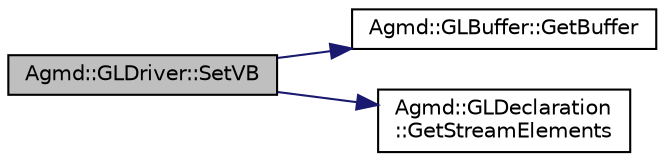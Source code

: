 digraph "Agmd::GLDriver::SetVB"
{
  edge [fontname="Helvetica",fontsize="10",labelfontname="Helvetica",labelfontsize="10"];
  node [fontname="Helvetica",fontsize="10",shape=record];
  rankdir="LR";
  Node1 [label="Agmd::GLDriver::SetVB",height=0.2,width=0.4,color="black", fillcolor="grey75", style="filled" fontcolor="black"];
  Node1 -> Node2 [color="midnightblue",fontsize="10",style="solid",fontname="Helvetica"];
  Node2 [label="Agmd::GLBuffer::GetBuffer",height=0.2,width=0.4,color="black", fillcolor="white", style="filled",URL="$class_agmd_1_1_g_l_buffer.html#a754408f7dcdccd0b8339a3bef54e7cc0"];
  Node1 -> Node3 [color="midnightblue",fontsize="10",style="solid",fontname="Helvetica"];
  Node3 [label="Agmd::GLDeclaration\l::GetStreamElements",height=0.2,width=0.4,color="black", fillcolor="white", style="filled",URL="$class_agmd_1_1_g_l_declaration.html#a923e4f7ca34d2a9e8276f9b3bb5fed0a"];
}
